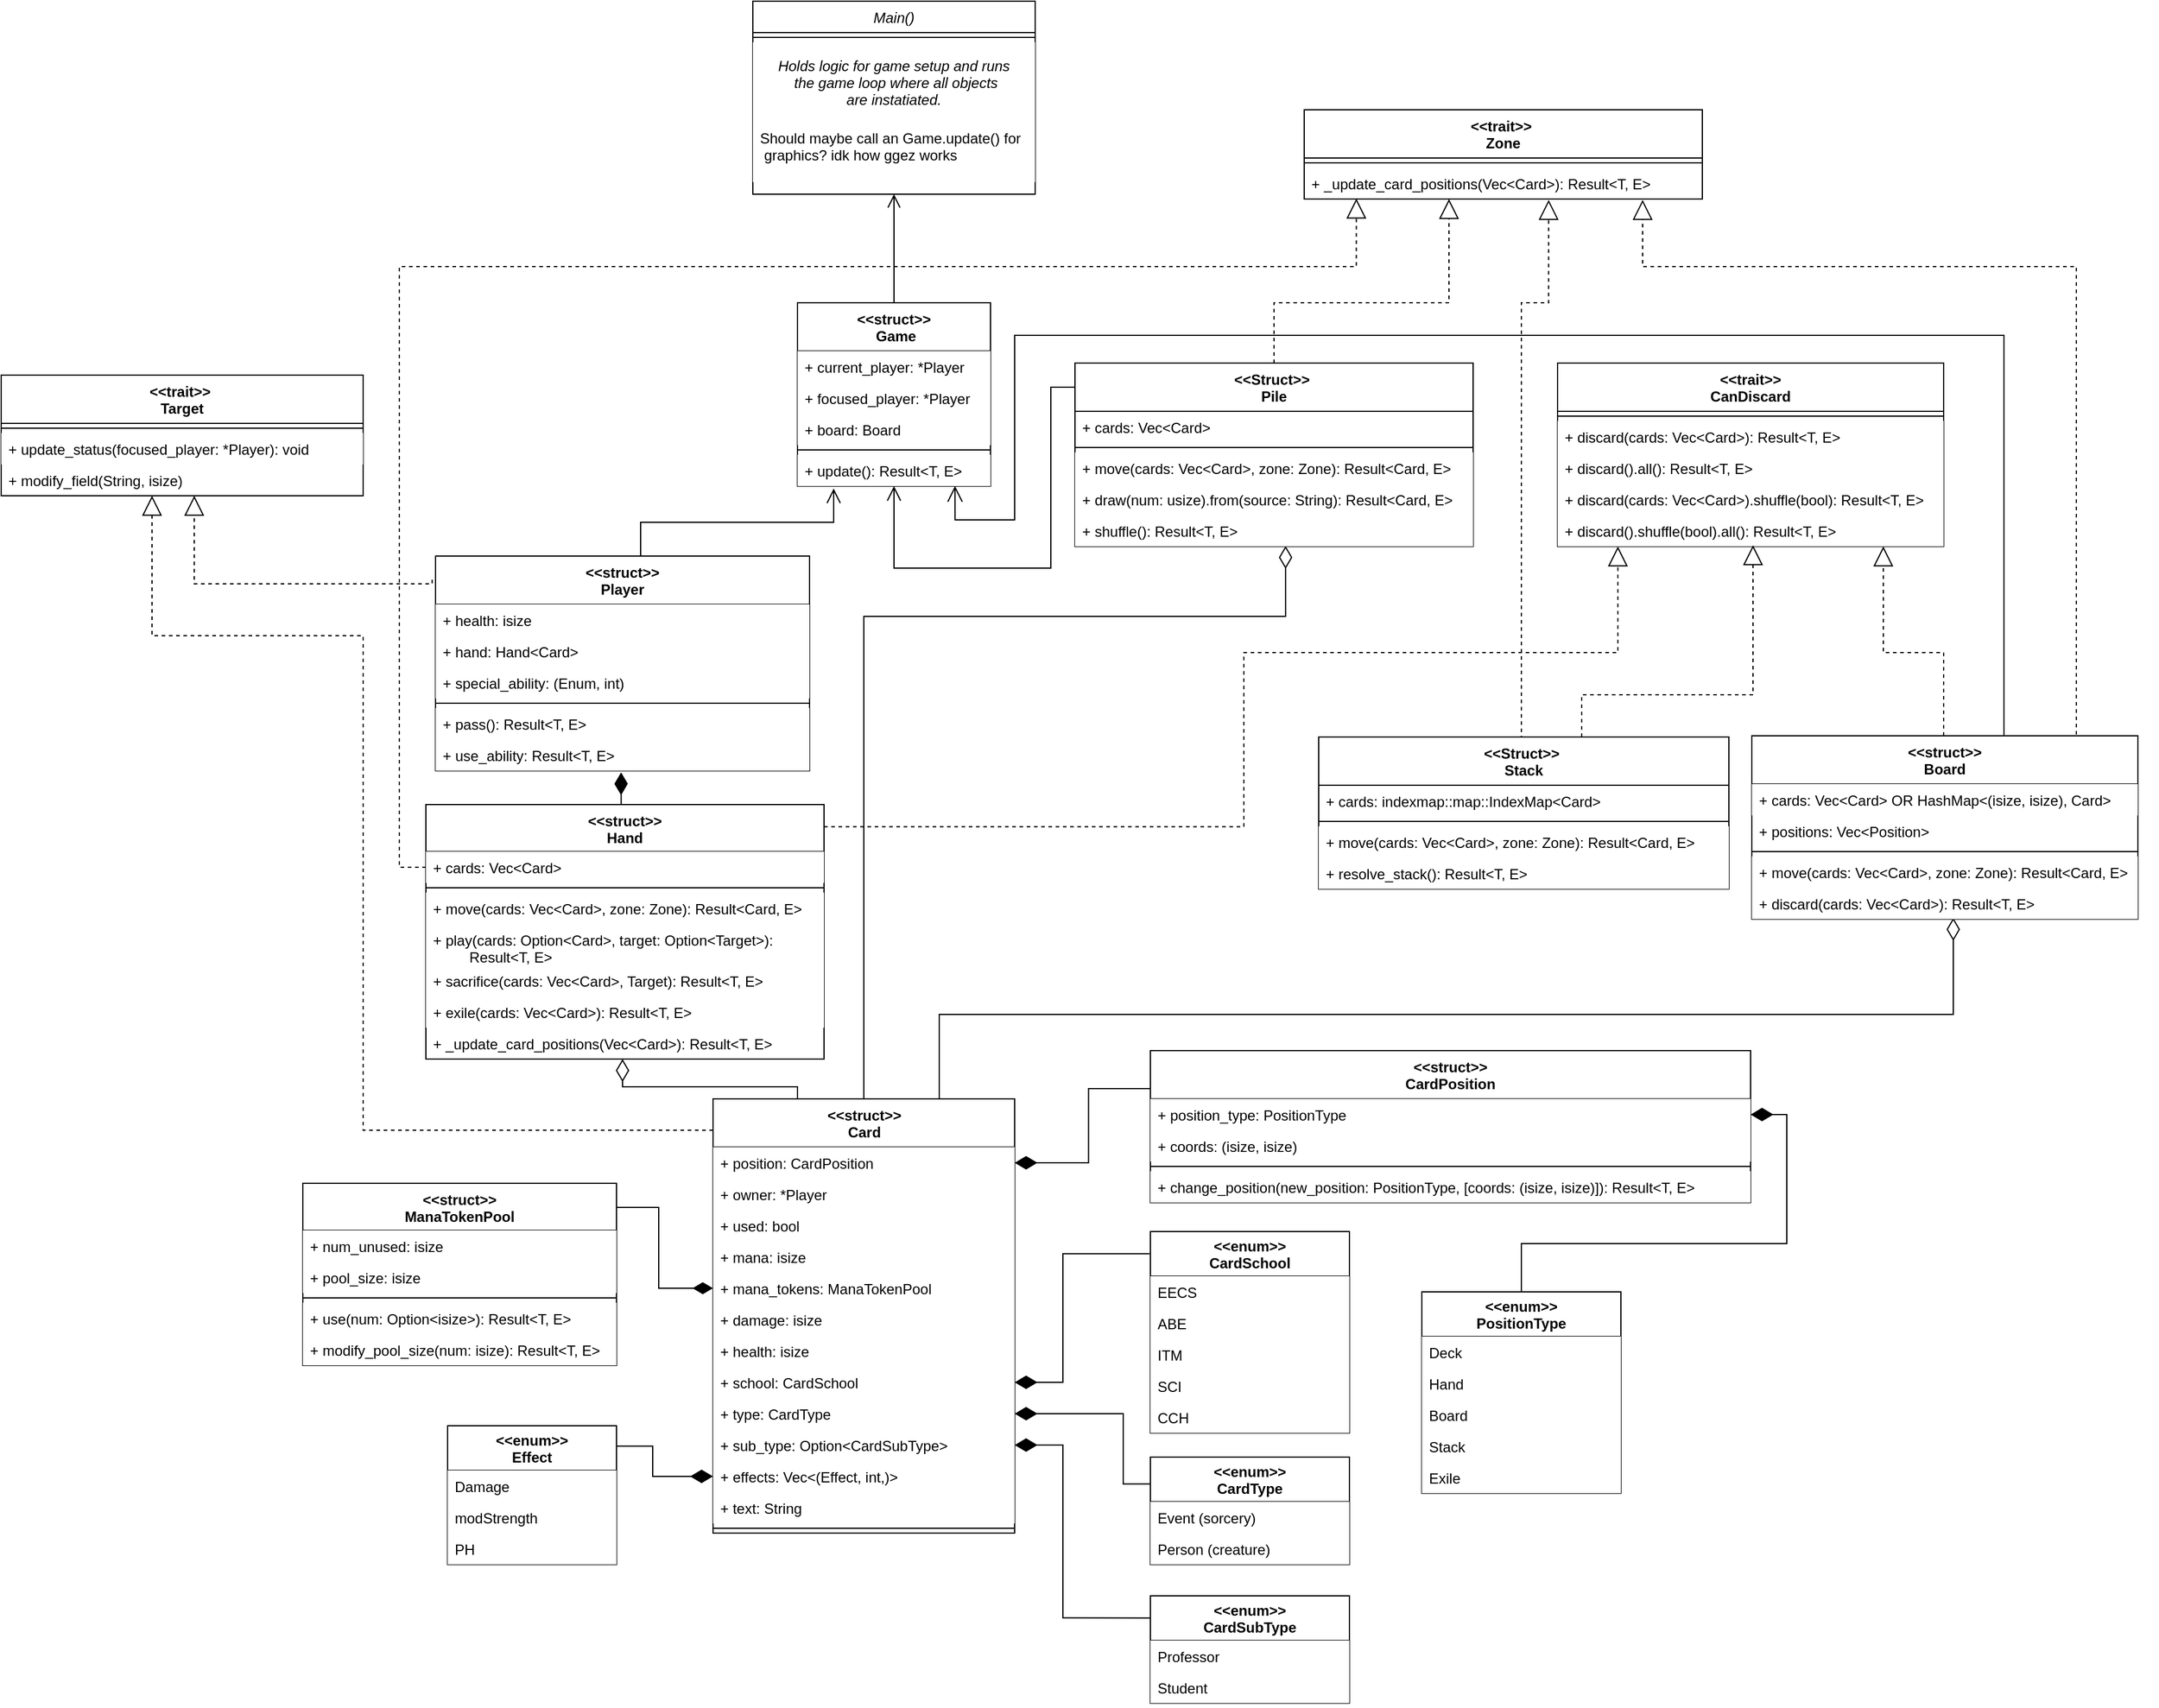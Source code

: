 <mxfile version="14.6.13" type="google" pages="2"><diagram id="C5RBs43oDa-KdzZeNtuy" name="class structure"><mxGraphModel dx="3410" dy="2467" grid="1" gridSize="10" guides="1" tooltips="1" connect="1" arrows="1" fold="1" page="1" pageScale="1" pageWidth="827" pageHeight="1169" math="0" shadow="0"><root><mxCell id="WIyWlLk6GJQsqaUBKTNV-0"/><mxCell id="WIyWlLk6GJQsqaUBKTNV-1" parent="WIyWlLk6GJQsqaUBKTNV-0"/><object label="Main()&#10;" id="zkfFHV4jXpPFQw0GAbJ--0"><mxCell style="swimlane;fontStyle=2;align=center;verticalAlign=top;childLayout=stackLayout;horizontal=1;startSize=26;horizontalStack=0;resizeParent=1;resizeLast=0;collapsible=1;marginBottom=0;rounded=0;shadow=0;strokeWidth=1;fillColor=#FFFFFF;" parent="WIyWlLk6GJQsqaUBKTNV-1" vertex="1"><mxGeometry x="283" y="-100" width="234" height="160" as="geometry"><mxRectangle x="200" y="120" width="160" height="26" as="alternateBounds"/></mxGeometry></mxCell></object><mxCell id="zkfFHV4jXpPFQw0GAbJ--4" value="" style="line;html=1;strokeWidth=1;align=left;verticalAlign=middle;spacingTop=-1;spacingLeft=3;spacingRight=3;rotatable=0;labelPosition=right;points=[];portConstraint=eastwest;" parent="zkfFHV4jXpPFQw0GAbJ--0" vertex="1"><mxGeometry y="26" width="234" height="8" as="geometry"/></mxCell><mxCell id="cTYXusRoxLPUdr_l_t13-55" value="Holds logic for game setup and runs&#10; the game loop where all objects &#10;are instatiated." style="text;align=center;fontStyle=2;verticalAlign=middle;spacingLeft=3;spacingRight=3;strokeColor=none;rotatable=0;points=[[0,0.5],[1,0.5]];portConstraint=eastwest;fontColor=#000000;fillColor=#ffffff;" parent="zkfFHV4jXpPFQw0GAbJ--0" vertex="1"><mxGeometry y="34" width="234" height="66" as="geometry"/></mxCell><mxCell id="PKCJwZzaMD0OutxNGquh-0" value="Should maybe call an Game.update() for&#10; graphics? idk how ggez works" style="text;strokeColor=none;align=left;verticalAlign=top;spacingLeft=4;spacingRight=4;overflow=hidden;rotatable=0;points=[[0,0.5],[1,0.5]];portConstraint=eastwest;fillColor=#ffffff;" parent="zkfFHV4jXpPFQw0GAbJ--0" vertex="1"><mxGeometry y="100" width="234" height="50" as="geometry"/></mxCell><mxCell id="zkfFHV4jXpPFQw0GAbJ--12" value="" style="endArrow=open;endSize=10;endFill=0;shadow=0;strokeWidth=1;rounded=0;edgeStyle=elbowEdgeStyle;elbow=vertical;" parent="WIyWlLk6GJQsqaUBKTNV-1" edge="1"><mxGeometry width="160" relative="1" as="geometry"><mxPoint x="190" y="360.0" as="sourcePoint"/><mxPoint x="350" y="304" as="targetPoint"/></mxGeometry></mxCell><mxCell id="cTYXusRoxLPUdr_l_t13-10" style="edgeStyle=orthogonalEdgeStyle;rounded=0;orthogonalLoop=1;jettySize=auto;html=1;exitX=0.5;exitY=0;exitDx=0;exitDy=0;endArrow=diamondThin;endFill=0;strokeWidth=1;endSize=16;entryX=0.529;entryY=0.985;entryDx=0;entryDy=0;entryPerimeter=0;" parent="WIyWlLk6GJQsqaUBKTNV-1" source="JC5i-3b7si2tGP7apLzS-14" target="cTYXusRoxLPUdr_l_t13-32" edge="1"><mxGeometry relative="1" as="geometry"><mxPoint x="610.72" y="379.222" as="targetPoint"/><Array as="points"><mxPoint x="375" y="410"/><mxPoint x="725" y="410"/></Array></mxGeometry></mxCell><mxCell id="cTYXusRoxLPUdr_l_t13-57" style="edgeStyle=orthogonalEdgeStyle;rounded=0;orthogonalLoop=1;jettySize=auto;html=1;fontColor=#000000;endArrow=diamondThin;endFill=0;endSize=16;strokeWidth=1;startSize=5;fontSize=10;" parent="WIyWlLk6GJQsqaUBKTNV-1" source="JC5i-3b7si2tGP7apLzS-14" target="ZVVTlzYnTmF4wRggwbcZ-57" edge="1"><mxGeometry relative="1" as="geometry"><Array as="points"><mxPoint x="320" y="800"/><mxPoint x="175" y="800"/></Array><mxPoint x="177" y="790" as="targetPoint"/></mxGeometry></mxCell><mxCell id="ZVVTlzYnTmF4wRggwbcZ-52" style="edgeStyle=orthogonalEdgeStyle;rounded=0;orthogonalLoop=1;jettySize=auto;html=1;exitX=0.75;exitY=0;exitDx=0;exitDy=0;endArrow=diamondThin;endFill=0;endSize=16;strokeWidth=1;" parent="WIyWlLk6GJQsqaUBKTNV-1" source="JC5i-3b7si2tGP7apLzS-14" edge="1"><mxGeometry relative="1" as="geometry"><Array as="points"><mxPoint x="438" y="740"/><mxPoint x="1278" y="740"/></Array><mxPoint x="1278" y="660" as="targetPoint"/></mxGeometry></mxCell><mxCell id="JC5i-3b7si2tGP7apLzS-14" value="&amp;lt;&amp;lt;struct&amp;gt;&amp;gt;&lt;br style=&quot;padding: 0px ; margin: 0px&quot;&gt;Card" style="swimlane;fontStyle=1;align=center;verticalAlign=top;childLayout=stackLayout;horizontal=1;startSize=40;horizontalStack=0;resizeParent=1;resizeParentMax=0;resizeLast=0;collapsible=1;marginBottom=0;html=1;" parent="WIyWlLk6GJQsqaUBKTNV-1" vertex="1"><mxGeometry x="250" y="810" width="250" height="360" as="geometry"/></mxCell><mxCell id="dyjfZB1YLRtSH7XMlcsP-2" value="+ position: CardPosition" style="text;strokeColor=none;align=left;verticalAlign=top;spacingLeft=4;spacingRight=4;overflow=hidden;rotatable=0;points=[[0,0.5],[1,0.5]];portConstraint=eastwest;labelBackgroundColor=#FFFFFF;fontSize=12;fillColor=#ffffff;" parent="JC5i-3b7si2tGP7apLzS-14" vertex="1"><mxGeometry y="40" width="250" height="26" as="geometry"/></mxCell><mxCell id="ZVVTlzYnTmF4wRggwbcZ-11" value="+ owner: *Player" style="text;strokeColor=none;align=left;verticalAlign=top;spacingLeft=4;spacingRight=4;overflow=hidden;rotatable=0;points=[[0,0.5],[1,0.5]];portConstraint=eastwest;labelBackgroundColor=#FFFFFF;fontSize=12;fillColor=#ffffff;" parent="JC5i-3b7si2tGP7apLzS-14" vertex="1"><mxGeometry y="66" width="250" height="26" as="geometry"/></mxCell><mxCell id="JC5i-3b7si2tGP7apLzS-15" value="+ used: bool" style="text;strokeColor=none;align=left;verticalAlign=top;spacingLeft=4;spacingRight=4;overflow=hidden;rotatable=0;points=[[0,0.5],[1,0.5]];portConstraint=eastwest;fillColor=#ffffff;" parent="JC5i-3b7si2tGP7apLzS-14" vertex="1"><mxGeometry y="92" width="250" height="26" as="geometry"/></mxCell><mxCell id="oGpmJ-s2CEDE4G8gAU63-8" value="+ mana: isize" style="text;strokeColor=none;align=left;verticalAlign=top;spacingLeft=4;spacingRight=4;overflow=hidden;rotatable=0;points=[[0,0.5],[1,0.5]];portConstraint=eastwest;fillColor=#ffffff;" parent="JC5i-3b7si2tGP7apLzS-14" vertex="1"><mxGeometry y="118" width="250" height="26" as="geometry"/></mxCell><mxCell id="YhkT6RQXIxcQIwL0xFg5-52" value="+ mana_tokens: ManaTokenPool" style="text;strokeColor=none;align=left;verticalAlign=top;spacingLeft=4;spacingRight=4;overflow=hidden;rotatable=0;points=[[0,0.5],[1,0.5]];portConstraint=eastwest;fontSize=12;fontColor=#000000;fillColor=#ffffff;" parent="JC5i-3b7si2tGP7apLzS-14" vertex="1"><mxGeometry y="144" width="250" height="26" as="geometry"/></mxCell><mxCell id="cTYXusRoxLPUdr_l_t13-43" value="+ damage: isize" style="text;strokeColor=none;align=left;verticalAlign=top;spacingLeft=4;spacingRight=4;overflow=hidden;rotatable=0;points=[[0,0.5],[1,0.5]];portConstraint=eastwest;fontColor=#000000;fillColor=#ffffff;" parent="JC5i-3b7si2tGP7apLzS-14" vertex="1"><mxGeometry y="170" width="250" height="26" as="geometry"/></mxCell><mxCell id="cTYXusRoxLPUdr_l_t13-42" value="+ health: isize" style="text;strokeColor=none;align=left;verticalAlign=top;spacingLeft=4;spacingRight=4;overflow=hidden;rotatable=0;points=[[0,0.5],[1,0.5]];portConstraint=eastwest;fontColor=#000000;fillColor=#ffffff;" parent="JC5i-3b7si2tGP7apLzS-14" vertex="1"><mxGeometry y="196" width="250" height="26" as="geometry"/></mxCell><mxCell id="JC5i-3b7si2tGP7apLzS-20" value="+ school: CardSchool" style="text;strokeColor=none;align=left;verticalAlign=top;spacingLeft=4;spacingRight=4;overflow=hidden;rotatable=0;points=[[0,0.5],[1,0.5]];portConstraint=eastwest;html=1;fillColor=#ffffff;" parent="JC5i-3b7si2tGP7apLzS-14" vertex="1"><mxGeometry y="222" width="250" height="26" as="geometry"/></mxCell><mxCell id="cTYXusRoxLPUdr_l_t13-11" value="+ type: CardType" style="text;strokeColor=none;align=left;verticalAlign=top;spacingLeft=4;spacingRight=4;overflow=hidden;rotatable=0;points=[[0,0.5],[1,0.5]];portConstraint=eastwest;fontStyle=0;fillColor=#ffffff;" parent="JC5i-3b7si2tGP7apLzS-14" vertex="1"><mxGeometry y="248" width="250" height="26" as="geometry"/></mxCell><mxCell id="cTYXusRoxLPUdr_l_t13-41" value="+ sub_type: Option&lt;CardSubType&gt;" style="text;strokeColor=none;align=left;verticalAlign=top;spacingLeft=4;spacingRight=4;overflow=hidden;rotatable=0;points=[[0,0.5],[1,0.5]];portConstraint=eastwest;fontColor=#000000;fillColor=#ffffff;" parent="JC5i-3b7si2tGP7apLzS-14" vertex="1"><mxGeometry y="274" width="250" height="26" as="geometry"/></mxCell><mxCell id="cTYXusRoxLPUdr_l_t13-34" value="+ effects: Vec&lt;(Effect, int,)&gt;" style="text;strokeColor=none;align=left;verticalAlign=top;spacingLeft=4;spacingRight=4;overflow=hidden;rotatable=0;points=[[0,0.5],[1,0.5]];portConstraint=eastwest;fontColor=#000000;fillColor=#ffffff;" parent="JC5i-3b7si2tGP7apLzS-14" vertex="1"><mxGeometry y="300" width="250" height="26" as="geometry"/></mxCell><mxCell id="cTYXusRoxLPUdr_l_t13-33" value="+ text: String" style="text;strokeColor=none;align=left;verticalAlign=top;spacingLeft=4;spacingRight=4;overflow=hidden;rotatable=0;points=[[0,0.5],[1,0.5]];portConstraint=eastwest;fontColor=#000000;fillColor=#ffffff;" parent="JC5i-3b7si2tGP7apLzS-14" vertex="1"><mxGeometry y="326" width="250" height="26" as="geometry"/></mxCell><mxCell id="JC5i-3b7si2tGP7apLzS-16" value="" style="line;strokeWidth=1;fillColor=none;align=left;verticalAlign=middle;spacingTop=-1;spacingLeft=3;spacingRight=3;rotatable=0;labelPosition=right;points=[];portConstraint=eastwest;" parent="JC5i-3b7si2tGP7apLzS-14" vertex="1"><mxGeometry y="352" width="250" height="8" as="geometry"/></mxCell><mxCell id="JC5i-3b7si2tGP7apLzS-23" style="edgeStyle=orthogonalEdgeStyle;rounded=0;orthogonalLoop=1;jettySize=auto;html=1;entryX=1;entryY=0.5;entryDx=0;entryDy=0;endArrow=diamondThin;endFill=1;endSize=16;strokeWidth=1;exitX=-0.004;exitY=0.11;exitDx=0;exitDy=0;exitPerimeter=0;" parent="WIyWlLk6GJQsqaUBKTNV-1" source="YhkT6RQXIxcQIwL0xFg5-70" target="JC5i-3b7si2tGP7apLzS-20" edge="1"><mxGeometry relative="1" as="geometry"><Array as="points"><mxPoint x="540" y="938"/><mxPoint x="540" y="1045"/></Array><mxPoint x="616.12" y="828.24" as="sourcePoint"/></mxGeometry></mxCell><mxCell id="cTYXusRoxLPUdr_l_t13-12" style="edgeStyle=orthogonalEdgeStyle;rounded=0;orthogonalLoop=1;jettySize=auto;html=1;entryX=1;entryY=0.5;entryDx=0;entryDy=0;fontColor=#000000;endArrow=diamondThin;endFill=1;strokeWidth=1;endSize=16;exitX=0;exitY=0.25;exitDx=0;exitDy=0;" parent="WIyWlLk6GJQsqaUBKTNV-1" source="YhkT6RQXIxcQIwL0xFg5-67" target="cTYXusRoxLPUdr_l_t13-11" edge="1"><mxGeometry relative="1" as="geometry"><Array as="points"><mxPoint x="590" y="1129"/><mxPoint x="590" y="1071"/></Array><mxPoint x="590" y="1010" as="sourcePoint"/></mxGeometry></mxCell><mxCell id="cTYXusRoxLPUdr_l_t13-18" value="&lt;&lt;struct&gt;&gt;&#10;Player" style="swimlane;fontStyle=1;align=center;verticalAlign=top;childLayout=stackLayout;horizontal=1;startSize=40;horizontalStack=0;resizeParent=1;resizeParentMax=0;resizeLast=0;collapsible=1;marginBottom=0;fontColor=#000000;" parent="WIyWlLk6GJQsqaUBKTNV-1" vertex="1"><mxGeometry x="20" y="360" width="310" height="178" as="geometry"/></mxCell><mxCell id="cTYXusRoxLPUdr_l_t13-19" value="+ health: isize" style="text;strokeColor=none;align=left;verticalAlign=top;spacingLeft=4;spacingRight=4;overflow=hidden;rotatable=0;points=[[0,0.5],[1,0.5]];portConstraint=eastwest;fillColor=#ffffff;" parent="cTYXusRoxLPUdr_l_t13-18" vertex="1"><mxGeometry y="40" width="310" height="26" as="geometry"/></mxCell><mxCell id="cTYXusRoxLPUdr_l_t13-22" value="+ hand: Hand&lt;Card&gt;" style="text;strokeColor=none;align=left;verticalAlign=top;spacingLeft=4;spacingRight=4;overflow=hidden;rotatable=0;points=[[0,0.5],[1,0.5]];portConstraint=eastwest;fontColor=#000000;fillColor=#ffffff;" parent="cTYXusRoxLPUdr_l_t13-18" vertex="1"><mxGeometry y="66" width="310" height="26" as="geometry"/></mxCell><mxCell id="8dunweLahzuz3M_PToIQ-0" value="+ special_ability: (Enum, int)" style="text;align=left;verticalAlign=top;spacingLeft=4;spacingRight=4;overflow=hidden;rotatable=0;points=[[0,0.5],[1,0.5]];portConstraint=eastwest;fillColor=#ffffff;" parent="cTYXusRoxLPUdr_l_t13-18" vertex="1"><mxGeometry y="92" width="310" height="26" as="geometry"/></mxCell><mxCell id="cTYXusRoxLPUdr_l_t13-20" value="" style="line;strokeWidth=1;fillColor=none;align=left;verticalAlign=middle;spacingTop=-1;spacingLeft=3;spacingRight=3;rotatable=0;labelPosition=right;points=[];portConstraint=eastwest;" parent="cTYXusRoxLPUdr_l_t13-18" vertex="1"><mxGeometry y="118" width="310" height="8" as="geometry"/></mxCell><mxCell id="oGpmJ-s2CEDE4G8gAU63-5" value="+ pass(): Result&lt;T, E&gt;" style="text;strokeColor=none;align=left;verticalAlign=top;spacingLeft=4;spacingRight=4;overflow=hidden;rotatable=0;points=[[0,0.5],[1,0.5]];portConstraint=eastwest;fillColor=#ffffff;" parent="cTYXusRoxLPUdr_l_t13-18" vertex="1"><mxGeometry y="126" width="310" height="26" as="geometry"/></mxCell><mxCell id="p-rLzh3w38ALHMoCfoeC-0" value="+ use_ability: Result&lt;T, E&gt;" style="text;strokeColor=none;align=left;verticalAlign=top;spacingLeft=4;spacingRight=4;overflow=hidden;rotatable=0;points=[[0,0.5],[1,0.5]];portConstraint=eastwest;fillColor=#ffffff;" parent="cTYXusRoxLPUdr_l_t13-18" vertex="1"><mxGeometry y="152" width="310" height="26" as="geometry"/></mxCell><mxCell id="YhkT6RQXIxcQIwL0xFg5-25" style="edgeStyle=orthogonalEdgeStyle;rounded=0;orthogonalLoop=1;jettySize=auto;html=1;entryX=0.5;entryY=1;entryDx=0;entryDy=0;fontSize=11;endArrow=open;endFill=0;endSize=10;strokeWidth=1;" parent="WIyWlLk6GJQsqaUBKTNV-1" source="cTYXusRoxLPUdr_l_t13-23" target="cTYXusRoxLPUdr_l_t13-51" edge="1"><mxGeometry relative="1" as="geometry"><Array as="points"><mxPoint x="530" y="220"/><mxPoint x="530" y="370"/><mxPoint x="400" y="370"/></Array></mxGeometry></mxCell><mxCell id="5CAdL_A-St28fP4S5nrf-8" style="edgeStyle=orthogonalEdgeStyle;rounded=0;orthogonalLoop=1;jettySize=auto;html=1;exitX=0.5;exitY=0;exitDx=0;exitDy=0;fontSize=12;dashed=1;endSize=14;endArrow=block;endFill=0;" parent="WIyWlLk6GJQsqaUBKTNV-1" source="cTYXusRoxLPUdr_l_t13-23" edge="1"><mxGeometry relative="1" as="geometry"><Array as="points"><mxPoint x="715" y="150"/><mxPoint x="860" y="150"/><mxPoint x="860" y="64"/></Array><mxPoint x="860" y="64" as="targetPoint"/></mxGeometry></mxCell><mxCell id="cTYXusRoxLPUdr_l_t13-23" value="&lt;&lt;Struct&gt;&gt;  &#10;Pile" style="swimlane;fontStyle=1;align=center;verticalAlign=top;childLayout=stackLayout;horizontal=1;startSize=40;horizontalStack=0;resizeParent=1;resizeParentMax=0;resizeLast=0;collapsible=1;marginBottom=0;fontColor=#000000;" parent="WIyWlLk6GJQsqaUBKTNV-1" vertex="1"><mxGeometry x="550" y="200" width="330" height="152" as="geometry"/></mxCell><mxCell id="muoU-e1TQgwca3Motbbg-0" value="+ cards: Vec&lt;Card&gt; " style="text;strokeColor=none;fillColor=none;align=left;verticalAlign=top;spacingLeft=4;spacingRight=4;overflow=hidden;rotatable=0;points=[[0,0.5],[1,0.5]];portConstraint=eastwest;" parent="cTYXusRoxLPUdr_l_t13-23" vertex="1"><mxGeometry y="40" width="330" height="26" as="geometry"/></mxCell><mxCell id="cTYXusRoxLPUdr_l_t13-25" value="" style="line;strokeWidth=1;fillColor=none;align=left;verticalAlign=middle;spacingTop=-1;spacingLeft=3;spacingRight=3;rotatable=0;labelPosition=right;points=[];portConstraint=eastwest;" parent="cTYXusRoxLPUdr_l_t13-23" vertex="1"><mxGeometry y="66" width="330" height="8" as="geometry"/></mxCell><mxCell id="cTYXusRoxLPUdr_l_t13-26" value="+ move(cards: Vec&lt;Card&gt;, zone: Zone): Result&lt;Card, E&gt;" style="text;strokeColor=none;align=left;verticalAlign=top;spacingLeft=4;spacingRight=4;overflow=hidden;rotatable=0;points=[[0,0.5],[1,0.5]];portConstraint=eastwest;fillColor=#ffffff;" parent="cTYXusRoxLPUdr_l_t13-23" vertex="1"><mxGeometry y="74" width="330" height="26" as="geometry"/></mxCell><mxCell id="YhkT6RQXIxcQIwL0xFg5-8" value="+ draw(num: usize).from(source: String): Result&lt;Card, E&gt;" style="text;strokeColor=none;align=left;verticalAlign=top;spacingLeft=4;spacingRight=4;overflow=hidden;rotatable=0;points=[[0,0.5],[1,0.5]];portConstraint=eastwest;fillColor=#ffffff;" parent="cTYXusRoxLPUdr_l_t13-23" vertex="1"><mxGeometry y="100" width="330" height="26" as="geometry"/></mxCell><mxCell id="cTYXusRoxLPUdr_l_t13-32" value="+ shuffle(): Result&lt;T, E&gt;" style="text;strokeColor=none;align=left;verticalAlign=top;spacingLeft=4;spacingRight=4;overflow=hidden;rotatable=0;points=[[0,0.5],[1,0.5]];portConstraint=eastwest;fontColor=#000000;fillColor=#ffffff;" parent="cTYXusRoxLPUdr_l_t13-23" vertex="1"><mxGeometry y="126" width="330" height="26" as="geometry"/></mxCell><mxCell id="cTYXusRoxLPUdr_l_t13-46" style="edgeStyle=orthogonalEdgeStyle;rounded=0;orthogonalLoop=1;jettySize=auto;html=1;exitX=0.002;exitY=0.206;exitDx=0;exitDy=0;fontColor=#000000;endArrow=diamondThin;endFill=1;endSize=16;strokeWidth=1;exitPerimeter=0;entryX=1;entryY=0.5;entryDx=0;entryDy=0;" parent="WIyWlLk6GJQsqaUBKTNV-1" source="YhkT6RQXIxcQIwL0xFg5-63" target="cTYXusRoxLPUdr_l_t13-41" edge="1"><mxGeometry relative="1" as="geometry"><mxPoint x="615.64" y="1107.914" as="sourcePoint"/><mxPoint x="520" y="1076" as="targetPoint"/><Array as="points"><mxPoint x="540" y="1240"/><mxPoint x="540" y="1097"/></Array></mxGeometry></mxCell><mxCell id="cTYXusRoxLPUdr_l_t13-56" style="edgeStyle=orthogonalEdgeStyle;rounded=0;orthogonalLoop=1;jettySize=auto;html=1;fontColor=#000000;endArrow=open;endFill=0;endSize=9;strokeWidth=1;" parent="WIyWlLk6GJQsqaUBKTNV-1" source="cTYXusRoxLPUdr_l_t13-51" target="zkfFHV4jXpPFQw0GAbJ--0" edge="1"><mxGeometry relative="1" as="geometry"><mxPoint x="252" y="40" as="targetPoint"/><Array as="points"><mxPoint x="400" y="40"/></Array></mxGeometry></mxCell><mxCell id="cTYXusRoxLPUdr_l_t13-51" value="&lt;&lt;struct&gt;&gt;&#10; Game" style="swimlane;fontStyle=1;align=center;verticalAlign=top;childLayout=stackLayout;horizontal=1;startSize=40;horizontalStack=0;resizeParent=1;resizeParentMax=0;resizeLast=0;collapsible=1;marginBottom=0;fontColor=#000000;" parent="WIyWlLk6GJQsqaUBKTNV-1" vertex="1"><mxGeometry x="320" y="150" width="160" height="152" as="geometry"/></mxCell><mxCell id="cTYXusRoxLPUdr_l_t13-52" value="+ current_player: *Player" style="text;strokeColor=none;align=left;verticalAlign=top;spacingLeft=4;spacingRight=4;overflow=hidden;rotatable=0;points=[[0,0.5],[1,0.5]];portConstraint=eastwest;fillColor=#ffffff;" parent="cTYXusRoxLPUdr_l_t13-51" vertex="1"><mxGeometry y="40" width="160" height="26" as="geometry"/></mxCell><mxCell id="YhkT6RQXIxcQIwL0xFg5-62" value="+ focused_player: *Player" style="text;strokeColor=none;align=left;verticalAlign=top;spacingLeft=4;spacingRight=4;overflow=hidden;rotatable=0;points=[[0,0.5],[1,0.5]];portConstraint=eastwest;fontSize=12;fontColor=#000000;fillColor=#ffffff;" parent="cTYXusRoxLPUdr_l_t13-51" vertex="1"><mxGeometry y="66" width="160" height="26" as="geometry"/></mxCell><mxCell id="oGpmJ-s2CEDE4G8gAU63-6" value="+ board: Board" style="text;strokeColor=none;align=left;verticalAlign=top;spacingLeft=4;spacingRight=4;overflow=hidden;rotatable=0;points=[[0,0.5],[1,0.5]];portConstraint=eastwest;fillColor=#ffffff;" parent="cTYXusRoxLPUdr_l_t13-51" vertex="1"><mxGeometry y="92" width="160" height="26" as="geometry"/></mxCell><mxCell id="cTYXusRoxLPUdr_l_t13-53" value="" style="line;strokeWidth=1;fillColor=none;align=left;verticalAlign=middle;spacingTop=-1;spacingLeft=3;spacingRight=3;rotatable=0;labelPosition=right;points=[];portConstraint=eastwest;" parent="cTYXusRoxLPUdr_l_t13-51" vertex="1"><mxGeometry y="118" width="160" height="8" as="geometry"/></mxCell><mxCell id="cTYXusRoxLPUdr_l_t13-54" value="+ update(): Result&lt;T, E&gt;" style="text;strokeColor=none;align=left;verticalAlign=top;spacingLeft=4;spacingRight=4;overflow=hidden;rotatable=0;points=[[0,0.5],[1,0.5]];portConstraint=eastwest;fillColor=#ffffff;" parent="cTYXusRoxLPUdr_l_t13-51" vertex="1"><mxGeometry y="126" width="160" height="26" as="geometry"/></mxCell><mxCell id="KuPcUNrZ7154_9PAjnpp-0" value="&lt;&lt;enum&gt;&gt;&#10;Effect" style="swimlane;fontStyle=1;childLayout=stackLayout;horizontal=1;startSize=37;horizontalStack=0;resizeParent=1;resizeParentMax=0;resizeLast=0;collapsible=1;marginBottom=0;" parent="WIyWlLk6GJQsqaUBKTNV-1" vertex="1"><mxGeometry x="30" y="1081" width="140" height="115" as="geometry"/></mxCell><mxCell id="KuPcUNrZ7154_9PAjnpp-1" value="Damage&#10;" style="text;strokeColor=none;align=left;verticalAlign=top;spacingLeft=4;spacingRight=4;overflow=hidden;rotatable=0;points=[[0,0.5],[1,0.5]];portConstraint=eastwest;fillColor=#ffffff;" parent="KuPcUNrZ7154_9PAjnpp-0" vertex="1"><mxGeometry y="37" width="140" height="26" as="geometry"/></mxCell><mxCell id="KuPcUNrZ7154_9PAjnpp-2" value="modStrength&#10;" style="text;strokeColor=none;align=left;verticalAlign=top;spacingLeft=4;spacingRight=4;overflow=hidden;rotatable=0;points=[[0,0.5],[1,0.5]];portConstraint=eastwest;fillColor=#ffffff;" parent="KuPcUNrZ7154_9PAjnpp-0" vertex="1"><mxGeometry y="63" width="140" height="26" as="geometry"/></mxCell><mxCell id="KuPcUNrZ7154_9PAjnpp-3" value="PH" style="text;strokeColor=none;align=left;verticalAlign=top;spacingLeft=4;spacingRight=4;overflow=hidden;rotatable=0;points=[[0,0.5],[1,0.5]];portConstraint=eastwest;fillColor=#ffffff;" parent="KuPcUNrZ7154_9PAjnpp-0" vertex="1"><mxGeometry y="89" width="140" height="26" as="geometry"/></mxCell><mxCell id="KuPcUNrZ7154_9PAjnpp-4" style="edgeStyle=orthogonalEdgeStyle;rounded=0;orthogonalLoop=1;jettySize=auto;html=1;exitX=0.997;exitY=0.147;exitDx=0;exitDy=0;fontColor=#000000;endArrow=diamondThin;endFill=1;endSize=16;strokeWidth=1;entryX=0;entryY=0.5;entryDx=0;entryDy=0;exitPerimeter=0;" parent="WIyWlLk6GJQsqaUBKTNV-1" source="KuPcUNrZ7154_9PAjnpp-0" target="cTYXusRoxLPUdr_l_t13-34" edge="1"><mxGeometry relative="1" as="geometry"><mxPoint x="240" y="968" as="sourcePoint"/><mxPoint x="110" y="920" as="targetPoint"/><Array as="points"><mxPoint x="200" y="1098"/></Array></mxGeometry></mxCell><mxCell id="YhkT6RQXIxcQIwL0xFg5-22" style="edgeStyle=orthogonalEdgeStyle;rounded=0;orthogonalLoop=1;jettySize=auto;html=1;entryX=0.496;entryY=1.051;entryDx=0;entryDy=0;entryPerimeter=0;endArrow=diamondThin;endFill=1;endSize=16;strokeWidth=1;exitX=0.5;exitY=0;exitDx=0;exitDy=0;" parent="WIyWlLk6GJQsqaUBKTNV-1" source="YhkT6RQXIxcQIwL0xFg5-18" target="p-rLzh3w38ALHMoCfoeC-0" edge="1"><mxGeometry relative="1" as="geometry"><mxPoint x="189" y="602" as="sourcePoint"/><Array as="points"><mxPoint x="174" y="609"/><mxPoint x="174" y="573"/></Array></mxGeometry></mxCell><mxCell id="ZVVTlzYnTmF4wRggwbcZ-59" style="edgeStyle=orthogonalEdgeStyle;rounded=0;orthogonalLoop=1;jettySize=auto;html=1;endArrow=block;endFill=0;endSize=14;strokeWidth=1;exitX=1;exitY=0.087;exitDx=0;exitDy=0;exitPerimeter=0;dashed=1;" parent="WIyWlLk6GJQsqaUBKTNV-1" source="YhkT6RQXIxcQIwL0xFg5-18" edge="1" target="ZVVTlzYnTmF4wRggwbcZ-46"><mxGeometry relative="1" as="geometry"><mxPoint x="1053" y="354" as="targetPoint"/><Array as="points"><mxPoint x="690" y="584"/><mxPoint x="690" y="440"/><mxPoint x="1000" y="440"/></Array></mxGeometry></mxCell><mxCell id="YhkT6RQXIxcQIwL0xFg5-18" value="&lt;&lt;struct&gt;&gt;&#10;Hand" style="swimlane;fontStyle=1;align=center;verticalAlign=top;childLayout=stackLayout;horizontal=1;startSize=39;horizontalStack=0;resizeParent=1;resizeParentMax=0;resizeLast=0;collapsible=1;marginBottom=0;" parent="WIyWlLk6GJQsqaUBKTNV-1" vertex="1"><mxGeometry x="12" y="566" width="330" height="211" as="geometry"/></mxCell><mxCell id="YhkT6RQXIxcQIwL0xFg5-19" value="+ cards: Vec&lt;Card&gt;" style="text;strokeColor=none;align=left;verticalAlign=top;spacingLeft=4;spacingRight=4;overflow=hidden;rotatable=0;points=[[0,0.5],[1,0.5]];portConstraint=eastwest;fillColor=#ffffff;" parent="YhkT6RQXIxcQIwL0xFg5-18" vertex="1"><mxGeometry y="39" width="330" height="26" as="geometry"/></mxCell><mxCell id="YhkT6RQXIxcQIwL0xFg5-20" value="" style="line;strokeWidth=1;fillColor=none;align=left;verticalAlign=middle;spacingTop=-1;spacingLeft=3;spacingRight=3;rotatable=0;labelPosition=right;points=[];portConstraint=eastwest;" parent="YhkT6RQXIxcQIwL0xFg5-18" vertex="1"><mxGeometry y="65" width="330" height="8" as="geometry"/></mxCell><mxCell id="Qc9ibb9pKYSm16yaRPhi-9" value="+ move(cards: Vec&lt;Card&gt;, zone: Zone): Result&lt;Card, E&gt;" style="text;strokeColor=none;align=left;verticalAlign=top;spacingLeft=4;spacingRight=4;overflow=hidden;rotatable=0;points=[[0,0.5],[1,0.5]];portConstraint=eastwest;fillColor=#ffffff;" vertex="1" parent="YhkT6RQXIxcQIwL0xFg5-18"><mxGeometry y="73" width="330" height="26" as="geometry"/></mxCell><mxCell id="cTYXusRoxLPUdr_l_t13-21" value="+ play(cards: Option&lt;Card&gt;, target: Option&lt;Target&gt;): &#10;         Result&lt;T, E&gt;" style="text;strokeColor=none;align=left;verticalAlign=top;spacingLeft=4;spacingRight=4;overflow=hidden;rotatable=0;points=[[0,0.5],[1,0.5]];portConstraint=eastwest;fillColor=#ffffff;" parent="YhkT6RQXIxcQIwL0xFg5-18" vertex="1"><mxGeometry y="99" width="330" height="34" as="geometry"/></mxCell><mxCell id="YhkT6RQXIxcQIwL0xFg5-24" value="+ sacrifice(cards: Vec&lt;Card&gt;, Target): Result&lt;T, E&gt;" style="text;strokeColor=none;align=left;verticalAlign=top;spacingLeft=4;spacingRight=4;overflow=hidden;rotatable=0;points=[[0,0.5],[1,0.5]];portConstraint=eastwest;fontSize=12;fillColor=#ffffff;" parent="YhkT6RQXIxcQIwL0xFg5-18" vertex="1"><mxGeometry y="133" width="330" height="26" as="geometry"/></mxCell><mxCell id="YhkT6RQXIxcQIwL0xFg5-21" value="+ exile(cards: Vec&lt;Card&gt;): Result&lt;T, E&gt;" style="text;strokeColor=none;align=left;verticalAlign=top;spacingLeft=4;spacingRight=4;overflow=hidden;rotatable=0;points=[[0,0.5],[1,0.5]];portConstraint=eastwest;fillColor=#ffffff;" parent="YhkT6RQXIxcQIwL0xFg5-18" vertex="1"><mxGeometry y="159" width="330" height="26" as="geometry"/></mxCell><mxCell id="ZVVTlzYnTmF4wRggwbcZ-57" value="+ _update_card_positions(Vec&lt;Card&gt;): Result&lt;T, E&gt;" style="text;strokeColor=none;fillColor=none;align=left;verticalAlign=top;spacingLeft=4;spacingRight=4;overflow=hidden;rotatable=0;points=[[0,0.5],[1,0.5]];portConstraint=eastwest;" parent="YhkT6RQXIxcQIwL0xFg5-18" vertex="1"><mxGeometry y="185" width="330" height="26" as="geometry"/></mxCell><mxCell id="YhkT6RQXIxcQIwL0xFg5-26" value="&lt;&lt;trait&gt;&gt;  &#10;Target" style="swimlane;fontStyle=1;align=center;verticalAlign=top;childLayout=stackLayout;horizontal=1;startSize=40;horizontalStack=0;resizeParent=1;resizeParentMax=0;resizeLast=0;collapsible=1;marginBottom=0;fontColor=#000000;" parent="WIyWlLk6GJQsqaUBKTNV-1" vertex="1"><mxGeometry x="-340" y="210" width="300" height="100" as="geometry"/></mxCell><mxCell id="YhkT6RQXIxcQIwL0xFg5-28" value="" style="line;strokeWidth=1;fillColor=none;align=left;verticalAlign=middle;spacingTop=-1;spacingLeft=3;spacingRight=3;rotatable=0;labelPosition=right;points=[];portConstraint=eastwest;" parent="YhkT6RQXIxcQIwL0xFg5-26" vertex="1"><mxGeometry y="40" width="300" height="8" as="geometry"/></mxCell><mxCell id="YhkT6RQXIxcQIwL0xFg5-59" value="+ update_status(focused_player: *Player): void" style="text;strokeColor=none;align=left;verticalAlign=top;spacingLeft=4;spacingRight=4;overflow=hidden;rotatable=0;points=[[0,0.5],[1,0.5]];portConstraint=eastwest;fontSize=12;fontColor=#000000;fillColor=#ffffff;" parent="YhkT6RQXIxcQIwL0xFg5-26" vertex="1"><mxGeometry y="48" width="300" height="26" as="geometry"/></mxCell><mxCell id="muoU-e1TQgwca3Motbbg-1" value="+ modify_field(String, isize)" style="text;strokeColor=none;fillColor=none;align=left;verticalAlign=top;spacingLeft=4;spacingRight=4;overflow=hidden;rotatable=0;points=[[0,0.5],[1,0.5]];portConstraint=eastwest;" parent="YhkT6RQXIxcQIwL0xFg5-26" vertex="1"><mxGeometry y="74" width="300" height="26" as="geometry"/></mxCell><mxCell id="YhkT6RQXIxcQIwL0xFg5-34" style="edgeStyle=orthogonalEdgeStyle;rounded=0;orthogonalLoop=1;jettySize=auto;html=1;fontSize=11;endArrow=block;endFill=0;endSize=14;strokeWidth=1;dashed=1;exitX=-0.009;exitY=0.11;exitDx=0;exitDy=0;exitPerimeter=0;" parent="WIyWlLk6GJQsqaUBKTNV-1" source="cTYXusRoxLPUdr_l_t13-18" edge="1"><mxGeometry relative="1" as="geometry"><mxPoint x="-180" y="310" as="targetPoint"/><mxPoint x="-70" y="439" as="sourcePoint"/><Array as="points"><mxPoint x="-180" y="383"/></Array></mxGeometry></mxCell><mxCell id="YhkT6RQXIxcQIwL0xFg5-36" style="edgeStyle=orthogonalEdgeStyle;rounded=0;orthogonalLoop=1;jettySize=auto;html=1;dashed=1;fontSize=11;endArrow=block;endFill=0;endSize=14;strokeWidth=1;" parent="WIyWlLk6GJQsqaUBKTNV-1" edge="1"><mxGeometry relative="1" as="geometry"><mxPoint x="250" y="836" as="sourcePoint"/><mxPoint x="-215" y="310" as="targetPoint"/><Array as="points"><mxPoint x="-40" y="836"/><mxPoint x="-40" y="426"/><mxPoint x="-215" y="426"/></Array></mxGeometry></mxCell><mxCell id="YhkT6RQXIxcQIwL0xFg5-56" style="edgeStyle=orthogonalEdgeStyle;rounded=0;orthogonalLoop=1;jettySize=auto;html=1;exitX=1;exitY=0.25;exitDx=0;exitDy=0;fontSize=12;fontColor=#000000;endArrow=diamondThin;endFill=1;endSize=14;strokeWidth=1;entryX=0;entryY=0.5;entryDx=0;entryDy=0;" parent="WIyWlLk6GJQsqaUBKTNV-1" source="YhkT6RQXIxcQIwL0xFg5-48" target="YhkT6RQXIxcQIwL0xFg5-52" edge="1"><mxGeometry relative="1" as="geometry"><Array as="points"><mxPoint x="170" y="900"/><mxPoint x="205" y="900"/><mxPoint x="205" y="967"/></Array></mxGeometry></mxCell><mxCell id="YhkT6RQXIxcQIwL0xFg5-48" value="&lt;&lt;struct&gt;&gt;&#10;ManaTokenPool" style="swimlane;fontStyle=1;align=center;verticalAlign=top;childLayout=stackLayout;horizontal=1;startSize=39;horizontalStack=0;resizeParent=1;resizeParentMax=0;resizeLast=0;collapsible=1;marginBottom=0;" parent="WIyWlLk6GJQsqaUBKTNV-1" vertex="1"><mxGeometry x="-90" y="880" width="260" height="151" as="geometry"/></mxCell><mxCell id="YhkT6RQXIxcQIwL0xFg5-49" value="+ num_unused: isize" style="text;strokeColor=none;align=left;verticalAlign=top;spacingLeft=4;spacingRight=4;overflow=hidden;rotatable=0;points=[[0,0.5],[1,0.5]];portConstraint=eastwest;fillColor=#ffffff;" parent="YhkT6RQXIxcQIwL0xFg5-48" vertex="1"><mxGeometry y="39" width="260" height="26" as="geometry"/></mxCell><mxCell id="YhkT6RQXIxcQIwL0xFg5-57" value="+ pool_size: isize" style="text;strokeColor=none;align=left;verticalAlign=top;spacingLeft=4;spacingRight=4;overflow=hidden;rotatable=0;points=[[0,0.5],[1,0.5]];portConstraint=eastwest;fontSize=12;fontColor=#000000;fillColor=#ffffff;" parent="YhkT6RQXIxcQIwL0xFg5-48" vertex="1"><mxGeometry y="65" width="260" height="26" as="geometry"/></mxCell><mxCell id="YhkT6RQXIxcQIwL0xFg5-50" value="" style="line;strokeWidth=1;fillColor=none;align=left;verticalAlign=middle;spacingTop=-1;spacingLeft=3;spacingRight=3;rotatable=0;labelPosition=right;points=[];portConstraint=eastwest;" parent="YhkT6RQXIxcQIwL0xFg5-48" vertex="1"><mxGeometry y="91" width="260" height="8" as="geometry"/></mxCell><mxCell id="YhkT6RQXIxcQIwL0xFg5-58" value="+ use(num: Option&lt;isize&gt;): Result&lt;T, E&gt;" style="text;strokeColor=none;align=left;verticalAlign=top;spacingLeft=4;spacingRight=4;overflow=hidden;rotatable=0;points=[[0,0.5],[1,0.5]];portConstraint=eastwest;fontSize=12;fontColor=#000000;fillColor=#ffffff;" parent="YhkT6RQXIxcQIwL0xFg5-48" vertex="1"><mxGeometry y="99" width="260" height="26" as="geometry"/></mxCell><mxCell id="YhkT6RQXIxcQIwL0xFg5-51" value="+ modify_pool_size(num: isize): Result&lt;T, E&gt;" style="text;strokeColor=none;align=left;verticalAlign=top;spacingLeft=4;spacingRight=4;overflow=hidden;rotatable=0;points=[[0,0.5],[1,0.5]];portConstraint=eastwest;fillColor=#ffffff;" parent="YhkT6RQXIxcQIwL0xFg5-48" vertex="1"><mxGeometry y="125" width="260" height="26" as="geometry"/></mxCell><mxCell id="YhkT6RQXIxcQIwL0xFg5-63" value="&lt;&lt;enum&gt;&gt;&#10;CardSubType" style="swimlane;fontStyle=1;childLayout=stackLayout;horizontal=1;startSize=37;horizontalStack=0;resizeParent=1;resizeParentMax=0;resizeLast=0;collapsible=1;marginBottom=0;" parent="WIyWlLk6GJQsqaUBKTNV-1" vertex="1"><mxGeometry x="612.5" y="1222" width="165" height="89" as="geometry"/></mxCell><mxCell id="YhkT6RQXIxcQIwL0xFg5-64" value="Professor" style="text;strokeColor=none;align=left;verticalAlign=top;spacingLeft=4;spacingRight=4;overflow=hidden;rotatable=0;points=[[0,0.5],[1,0.5]];portConstraint=eastwest;fillColor=#ffffff;" parent="YhkT6RQXIxcQIwL0xFg5-63" vertex="1"><mxGeometry y="37" width="165" height="26" as="geometry"/></mxCell><mxCell id="YhkT6RQXIxcQIwL0xFg5-65" value="Student&#10;" style="text;strokeColor=none;align=left;verticalAlign=top;spacingLeft=4;spacingRight=4;overflow=hidden;rotatable=0;points=[[0,0.5],[1,0.5]];portConstraint=eastwest;fillColor=#ffffff;" parent="YhkT6RQXIxcQIwL0xFg5-63" vertex="1"><mxGeometry y="63" width="165" height="26" as="geometry"/></mxCell><mxCell id="YhkT6RQXIxcQIwL0xFg5-67" value="&lt;&lt;enum&gt;&gt;&#10;CardType" style="swimlane;fontStyle=1;childLayout=stackLayout;horizontal=1;startSize=37;horizontalStack=0;resizeParent=1;resizeParentMax=0;resizeLast=0;collapsible=1;marginBottom=0;" parent="WIyWlLk6GJQsqaUBKTNV-1" vertex="1"><mxGeometry x="612.5" y="1107" width="165" height="89" as="geometry"/></mxCell><mxCell id="YhkT6RQXIxcQIwL0xFg5-68" value="Event (sorcery)" style="text;strokeColor=none;align=left;verticalAlign=top;spacingLeft=4;spacingRight=4;overflow=hidden;rotatable=0;points=[[0,0.5],[1,0.5]];portConstraint=eastwest;fillColor=#ffffff;" parent="YhkT6RQXIxcQIwL0xFg5-67" vertex="1"><mxGeometry y="37" width="165" height="26" as="geometry"/></mxCell><mxCell id="YhkT6RQXIxcQIwL0xFg5-69" value="Person (creature)" style="text;strokeColor=none;align=left;verticalAlign=top;spacingLeft=4;spacingRight=4;overflow=hidden;rotatable=0;points=[[0,0.5],[1,0.5]];portConstraint=eastwest;fillColor=#ffffff;" parent="YhkT6RQXIxcQIwL0xFg5-67" vertex="1"><mxGeometry y="63" width="165" height="26" as="geometry"/></mxCell><mxCell id="YhkT6RQXIxcQIwL0xFg5-70" value="&lt;&lt;enum&gt;&gt;&#10;CardSchool" style="swimlane;fontStyle=1;childLayout=stackLayout;horizontal=1;startSize=37;horizontalStack=0;resizeParent=1;resizeParentMax=0;resizeLast=0;collapsible=1;marginBottom=0;" parent="WIyWlLk6GJQsqaUBKTNV-1" vertex="1"><mxGeometry x="612.5" y="920" width="165" height="167" as="geometry"/></mxCell><mxCell id="YhkT6RQXIxcQIwL0xFg5-71" value="EECS" style="text;strokeColor=none;align=left;verticalAlign=top;spacingLeft=4;spacingRight=4;overflow=hidden;rotatable=0;points=[[0,0.5],[1,0.5]];portConstraint=eastwest;fillColor=#ffffff;" parent="YhkT6RQXIxcQIwL0xFg5-70" vertex="1"><mxGeometry y="37" width="165" height="26" as="geometry"/></mxCell><mxCell id="YhkT6RQXIxcQIwL0xFg5-72" value="ABE" style="text;strokeColor=none;align=left;verticalAlign=top;spacingLeft=4;spacingRight=4;overflow=hidden;rotatable=0;points=[[0,0.5],[1,0.5]];portConstraint=eastwest;fillColor=#ffffff;" parent="YhkT6RQXIxcQIwL0xFg5-70" vertex="1"><mxGeometry y="63" width="165" height="26" as="geometry"/></mxCell><mxCell id="YhkT6RQXIxcQIwL0xFg5-73" value="ITM" style="text;strokeColor=none;align=left;verticalAlign=top;spacingLeft=4;spacingRight=4;overflow=hidden;rotatable=0;points=[[0,0.5],[1,0.5]];portConstraint=eastwest;fillColor=#ffffff;" parent="YhkT6RQXIxcQIwL0xFg5-70" vertex="1"><mxGeometry y="89" width="165" height="26" as="geometry"/></mxCell><mxCell id="YhkT6RQXIxcQIwL0xFg5-74" value="SCI" style="text;strokeColor=none;align=left;verticalAlign=top;spacingLeft=4;spacingRight=4;overflow=hidden;rotatable=0;points=[[0,0.5],[1,0.5]];portConstraint=eastwest;fillColor=#ffffff;" parent="YhkT6RQXIxcQIwL0xFg5-70" vertex="1"><mxGeometry y="115" width="165" height="26" as="geometry"/></mxCell><mxCell id="YhkT6RQXIxcQIwL0xFg5-75" value="CCH" style="text;strokeColor=none;align=left;verticalAlign=top;spacingLeft=4;spacingRight=4;overflow=hidden;rotatable=0;points=[[0,0.5],[1,0.5]];portConstraint=eastwest;fillColor=#ffffff;" parent="YhkT6RQXIxcQIwL0xFg5-70" vertex="1"><mxGeometry y="141" width="165" height="26" as="geometry"/></mxCell><mxCell id="ZVVTlzYnTmF4wRggwbcZ-49" style="edgeStyle=orthogonalEdgeStyle;rounded=0;orthogonalLoop=1;jettySize=auto;html=1;dashed=1;endArrow=block;endFill=0;endSize=14;strokeWidth=1;" parent="WIyWlLk6GJQsqaUBKTNV-1" source="ZVVTlzYnTmF4wRggwbcZ-3" edge="1"><mxGeometry relative="1" as="geometry"><mxPoint x="1220" y="352" as="targetPoint"/><Array as="points"><mxPoint x="1270" y="440"/><mxPoint x="1220" y="440"/><mxPoint x="1220" y="380"/><mxPoint x="1220" y="380"/></Array></mxGeometry></mxCell><mxCell id="ZVVTlzYnTmF4wRggwbcZ-53" style="edgeStyle=orthogonalEdgeStyle;rounded=0;orthogonalLoop=1;jettySize=auto;html=1;exitX=0.75;exitY=0;exitDx=0;exitDy=0;entryX=0.816;entryY=0.995;entryDx=0;entryDy=0;entryPerimeter=0;endArrow=open;endFill=0;endSize=11;strokeWidth=1;" parent="WIyWlLk6GJQsqaUBKTNV-1" source="ZVVTlzYnTmF4wRggwbcZ-3" target="cTYXusRoxLPUdr_l_t13-54" edge="1"><mxGeometry relative="1" as="geometry"><Array as="points"><mxPoint x="1320" y="510"/><mxPoint x="1320" y="177"/><mxPoint x="500" y="177"/><mxPoint x="500" y="330"/><mxPoint x="451" y="330"/></Array></mxGeometry></mxCell><mxCell id="5CAdL_A-St28fP4S5nrf-9" style="edgeStyle=orthogonalEdgeStyle;rounded=0;orthogonalLoop=1;jettySize=auto;html=1;exitX=1;exitY=0;exitDx=0;exitDy=0;entryX=0.85;entryY=1.027;entryDx=0;entryDy=0;entryPerimeter=0;dashed=1;fontSize=12;endArrow=block;endFill=0;endSize=14;" parent="WIyWlLk6GJQsqaUBKTNV-1" source="ZVVTlzYnTmF4wRggwbcZ-3" target="5CAdL_A-St28fP4S5nrf-7" edge="1"><mxGeometry relative="1" as="geometry"><Array as="points"><mxPoint x="1380" y="510"/><mxPoint x="1380" y="120"/><mxPoint x="1020" y="120"/></Array></mxGeometry></mxCell><mxCell id="ZVVTlzYnTmF4wRggwbcZ-3" value="&lt;&lt;struct&gt;&gt; &#10;Board" style="swimlane;fontStyle=1;align=center;verticalAlign=top;childLayout=stackLayout;horizontal=1;startSize=40;horizontalStack=0;resizeParent=1;resizeParentMax=0;resizeLast=0;collapsible=1;marginBottom=0;" parent="WIyWlLk6GJQsqaUBKTNV-1" vertex="1"><mxGeometry x="1111" y="509" width="320" height="152" as="geometry"/></mxCell><mxCell id="ZVVTlzYnTmF4wRggwbcZ-4" value="+ cards: Vec&lt;Card&gt; OR HashMap&lt;(isize, isize), Card&gt; " style="text;strokeColor=none;align=left;verticalAlign=top;spacingLeft=4;spacingRight=4;overflow=hidden;rotatable=0;points=[[0,0.5],[1,0.5]];portConstraint=eastwest;fillColor=#ffffff;fontStyle=0" parent="ZVVTlzYnTmF4wRggwbcZ-3" vertex="1"><mxGeometry y="40" width="320" height="26" as="geometry"/></mxCell><mxCell id="QRkzul7iSpRFuoQ84ZkZ-9" value="+ positions: Vec&lt;Position&gt;" style="text;strokeColor=none;fillColor=none;align=left;verticalAlign=top;spacingLeft=4;spacingRight=4;overflow=hidden;rotatable=0;points=[[0,0.5],[1,0.5]];portConstraint=eastwest;" parent="ZVVTlzYnTmF4wRggwbcZ-3" vertex="1"><mxGeometry y="66" width="320" height="26" as="geometry"/></mxCell><mxCell id="ZVVTlzYnTmF4wRggwbcZ-5" value="" style="line;strokeWidth=1;fillColor=none;align=left;verticalAlign=middle;spacingTop=-1;spacingLeft=3;spacingRight=3;rotatable=0;labelPosition=right;points=[];portConstraint=eastwest;" parent="ZVVTlzYnTmF4wRggwbcZ-3" vertex="1"><mxGeometry y="92" width="320" height="8" as="geometry"/></mxCell><mxCell id="Qc9ibb9pKYSm16yaRPhi-10" value="+ move(cards: Vec&lt;Card&gt;, zone: Zone): Result&lt;Card, E&gt;" style="text;strokeColor=none;align=left;verticalAlign=top;spacingLeft=4;spacingRight=4;overflow=hidden;rotatable=0;points=[[0,0.5],[1,0.5]];portConstraint=eastwest;fillColor=#ffffff;" vertex="1" parent="ZVVTlzYnTmF4wRggwbcZ-3"><mxGeometry y="100" width="320" height="26" as="geometry"/></mxCell><mxCell id="ZVVTlzYnTmF4wRggwbcZ-6" value="+ discard(cards: Vec&lt;Card&gt;): Result&lt;T, E&gt;" style="text;strokeColor=none;align=left;verticalAlign=top;spacingLeft=4;spacingRight=4;overflow=hidden;rotatable=0;points=[[0,0.5],[1,0.5]];portConstraint=eastwest;fillColor=#ffffff;" parent="ZVVTlzYnTmF4wRggwbcZ-3" vertex="1"><mxGeometry y="126" width="320" height="26" as="geometry"/></mxCell><mxCell id="ZVVTlzYnTmF4wRggwbcZ-51" style="edgeStyle=orthogonalEdgeStyle;rounded=0;orthogonalLoop=1;jettySize=auto;html=1;exitX=0;exitY=0.25;exitDx=0;exitDy=0;entryX=1;entryY=0.5;entryDx=0;entryDy=0;endArrow=diamondThin;endFill=1;endSize=16;strokeWidth=1;" parent="WIyWlLk6GJQsqaUBKTNV-1" source="ZVVTlzYnTmF4wRggwbcZ-12" target="dyjfZB1YLRtSH7XMlcsP-2" edge="1"><mxGeometry relative="1" as="geometry"/></mxCell><mxCell id="ZVVTlzYnTmF4wRggwbcZ-12" value="&lt;&lt;struct&gt;&gt; &#10;CardPosition" style="swimlane;fontStyle=1;align=center;verticalAlign=top;childLayout=stackLayout;horizontal=1;startSize=40;horizontalStack=0;resizeParent=1;resizeParentMax=0;resizeLast=0;collapsible=1;marginBottom=0;" parent="WIyWlLk6GJQsqaUBKTNV-1" vertex="1"><mxGeometry x="612.5" y="770" width="497.5" height="126" as="geometry"/></mxCell><mxCell id="ZVVTlzYnTmF4wRggwbcZ-13" value="+ position_type: PositionType" style="text;strokeColor=none;align=left;verticalAlign=top;spacingLeft=4;spacingRight=4;overflow=hidden;rotatable=0;points=[[0,0.5],[1,0.5]];portConstraint=eastwest;fillColor=#ffffff;" parent="ZVVTlzYnTmF4wRggwbcZ-12" vertex="1"><mxGeometry y="40" width="497.5" height="26" as="geometry"/></mxCell><mxCell id="ZVVTlzYnTmF4wRggwbcZ-21" value="+ coords: (isize, isize)" style="text;strokeColor=none;align=left;verticalAlign=top;spacingLeft=4;spacingRight=4;overflow=hidden;rotatable=0;points=[[0,0.5],[1,0.5]];portConstraint=eastwest;fillColor=#ffffff;" parent="ZVVTlzYnTmF4wRggwbcZ-12" vertex="1"><mxGeometry y="66" width="497.5" height="26" as="geometry"/></mxCell><mxCell id="ZVVTlzYnTmF4wRggwbcZ-14" value="" style="line;strokeWidth=1;fillColor=none;align=left;verticalAlign=middle;spacingTop=-1;spacingLeft=3;spacingRight=3;rotatable=0;labelPosition=right;points=[];portConstraint=eastwest;" parent="ZVVTlzYnTmF4wRggwbcZ-12" vertex="1"><mxGeometry y="92" width="497.5" height="8" as="geometry"/></mxCell><mxCell id="ZVVTlzYnTmF4wRggwbcZ-19" value="+ change_position(new_position: PositionType, [coords: (isize, isize)]): Result&lt;T, E&gt;" style="text;strokeColor=none;align=left;verticalAlign=top;spacingLeft=4;spacingRight=4;overflow=hidden;rotatable=0;points=[[0,0.5],[1,0.5]];portConstraint=eastwest;fillColor=#ffffff;" parent="ZVVTlzYnTmF4wRggwbcZ-12" vertex="1"><mxGeometry y="100" width="497.5" height="26" as="geometry"/></mxCell><mxCell id="ZVVTlzYnTmF4wRggwbcZ-50" style="edgeStyle=orthogonalEdgeStyle;rounded=0;orthogonalLoop=1;jettySize=auto;html=1;exitX=0.5;exitY=0;exitDx=0;exitDy=0;endArrow=diamondThin;endFill=1;endSize=16;strokeWidth=1;" parent="WIyWlLk6GJQsqaUBKTNV-1" source="ZVVTlzYnTmF4wRggwbcZ-23" target="ZVVTlzYnTmF4wRggwbcZ-13" edge="1"><mxGeometry relative="1" as="geometry"><Array as="points"><mxPoint x="920" y="930"/><mxPoint x="1140" y="930"/><mxPoint x="1140" y="823"/></Array></mxGeometry></mxCell><mxCell id="ZVVTlzYnTmF4wRggwbcZ-23" value="&lt;&lt;enum&gt;&gt;&#10;PositionType" style="swimlane;fontStyle=1;childLayout=stackLayout;horizontal=1;startSize=37;horizontalStack=0;resizeParent=1;resizeParentMax=0;resizeLast=0;collapsible=1;marginBottom=0;" parent="WIyWlLk6GJQsqaUBKTNV-1" vertex="1"><mxGeometry x="837.5" y="970" width="165" height="167" as="geometry"/></mxCell><mxCell id="ZVVTlzYnTmF4wRggwbcZ-25" value="Deck" style="text;strokeColor=none;align=left;verticalAlign=top;spacingLeft=4;spacingRight=4;overflow=hidden;rotatable=0;points=[[0,0.5],[1,0.5]];portConstraint=eastwest;fillColor=#ffffff;" parent="ZVVTlzYnTmF4wRggwbcZ-23" vertex="1"><mxGeometry y="37" width="165" height="26" as="geometry"/></mxCell><mxCell id="ZVVTlzYnTmF4wRggwbcZ-27" value="Hand" style="text;strokeColor=none;align=left;verticalAlign=top;spacingLeft=4;spacingRight=4;overflow=hidden;rotatable=0;points=[[0,0.5],[1,0.5]];portConstraint=eastwest;fillColor=#ffffff;" parent="ZVVTlzYnTmF4wRggwbcZ-23" vertex="1"><mxGeometry y="63" width="165" height="26" as="geometry"/></mxCell><mxCell id="ZVVTlzYnTmF4wRggwbcZ-24" value="Board" style="text;strokeColor=none;align=left;verticalAlign=top;spacingLeft=4;spacingRight=4;overflow=hidden;rotatable=0;points=[[0,0.5],[1,0.5]];portConstraint=eastwest;fillColor=#ffffff;" parent="ZVVTlzYnTmF4wRggwbcZ-23" vertex="1"><mxGeometry y="89" width="165" height="26" as="geometry"/></mxCell><mxCell id="ZVVTlzYnTmF4wRggwbcZ-26" value="Stack" style="text;strokeColor=none;align=left;verticalAlign=top;spacingLeft=4;spacingRight=4;overflow=hidden;rotatable=0;points=[[0,0.5],[1,0.5]];portConstraint=eastwest;fillColor=#ffffff;" parent="ZVVTlzYnTmF4wRggwbcZ-23" vertex="1"><mxGeometry y="115" width="165" height="26" as="geometry"/></mxCell><mxCell id="ZVVTlzYnTmF4wRggwbcZ-29" value="Exile" style="text;strokeColor=none;align=left;verticalAlign=top;spacingLeft=4;spacingRight=4;overflow=hidden;rotatable=0;points=[[0,0.5],[1,0.5]];portConstraint=eastwest;fillColor=#ffffff;" parent="ZVVTlzYnTmF4wRggwbcZ-23" vertex="1"><mxGeometry y="141" width="165" height="26" as="geometry"/></mxCell><mxCell id="ZVVTlzYnTmF4wRggwbcZ-39" value="&lt;&lt;trait&gt;&gt; &#10;CanDiscard" style="swimlane;fontStyle=1;align=center;verticalAlign=top;childLayout=stackLayout;horizontal=1;startSize=40;horizontalStack=0;resizeParent=1;resizeParentMax=0;resizeLast=0;collapsible=1;marginBottom=0;" parent="WIyWlLk6GJQsqaUBKTNV-1" vertex="1"><mxGeometry x="950" y="200" width="320" height="152" as="geometry"/></mxCell><mxCell id="ZVVTlzYnTmF4wRggwbcZ-41" value="" style="line;strokeWidth=1;fillColor=none;align=left;verticalAlign=middle;spacingTop=-1;spacingLeft=3;spacingRight=3;rotatable=0;labelPosition=right;points=[];portConstraint=eastwest;" parent="ZVVTlzYnTmF4wRggwbcZ-39" vertex="1"><mxGeometry y="40" width="320" height="8" as="geometry"/></mxCell><mxCell id="ZVVTlzYnTmF4wRggwbcZ-43" value="+ discard(cards: Vec&lt;Card&gt;): Result&lt;T, E&gt;" style="text;strokeColor=none;align=left;verticalAlign=top;spacingLeft=4;spacingRight=4;overflow=hidden;rotatable=0;points=[[0,0.5],[1,0.5]];portConstraint=eastwest;fillColor=#ffffff;" parent="ZVVTlzYnTmF4wRggwbcZ-39" vertex="1"><mxGeometry y="48" width="320" height="26" as="geometry"/></mxCell><mxCell id="ZVVTlzYnTmF4wRggwbcZ-44" value="+ discard().all(): Result&lt;T, E&gt;" style="text;strokeColor=none;align=left;verticalAlign=top;spacingLeft=4;spacingRight=4;overflow=hidden;rotatable=0;points=[[0,0.5],[1,0.5]];portConstraint=eastwest;fillColor=#ffffff;" parent="ZVVTlzYnTmF4wRggwbcZ-39" vertex="1"><mxGeometry y="74" width="320" height="26" as="geometry"/></mxCell><mxCell id="ZVVTlzYnTmF4wRggwbcZ-45" value="+ discard(cards: Vec&lt;Card&gt;).shuffle(bool): Result&lt;T, E&gt;" style="text;strokeColor=none;align=left;verticalAlign=top;spacingLeft=4;spacingRight=4;overflow=hidden;rotatable=0;points=[[0,0.5],[1,0.5]];portConstraint=eastwest;fillColor=#ffffff;" parent="ZVVTlzYnTmF4wRggwbcZ-39" vertex="1"><mxGeometry y="100" width="320" height="26" as="geometry"/></mxCell><mxCell id="ZVVTlzYnTmF4wRggwbcZ-46" value="+ discard().shuffle(bool).all(): Result&lt;T, E&gt;" style="text;strokeColor=none;align=left;verticalAlign=top;spacingLeft=4;spacingRight=4;overflow=hidden;rotatable=0;points=[[0,0.5],[1,0.5]];portConstraint=eastwest;fillColor=#ffffff;" parent="ZVVTlzYnTmF4wRggwbcZ-39" vertex="1"><mxGeometry y="126" width="320" height="26" as="geometry"/></mxCell><mxCell id="5CAdL_A-St28fP4S5nrf-0" value="&lt;&lt;trait&gt;&gt;  &#10;Zone" style="swimlane;fontStyle=1;align=center;verticalAlign=top;childLayout=stackLayout;horizontal=1;startSize=40;horizontalStack=0;resizeParent=1;resizeParentMax=0;resizeLast=0;collapsible=1;marginBottom=0;fontColor=#000000;" parent="WIyWlLk6GJQsqaUBKTNV-1" vertex="1"><mxGeometry x="740" y="-10" width="330" height="74" as="geometry"/></mxCell><mxCell id="5CAdL_A-St28fP4S5nrf-2" value="" style="line;strokeWidth=1;fillColor=none;align=left;verticalAlign=middle;spacingTop=-1;spacingLeft=3;spacingRight=3;rotatable=0;labelPosition=right;points=[];portConstraint=eastwest;" parent="5CAdL_A-St28fP4S5nrf-0" vertex="1"><mxGeometry y="40" width="330" height="8" as="geometry"/></mxCell><mxCell id="5CAdL_A-St28fP4S5nrf-7" value="+ _update_card_positions(Vec&lt;Card&gt;): Result&lt;T, E&gt;" style="text;strokeColor=none;fillColor=none;align=left;verticalAlign=top;spacingLeft=4;spacingRight=4;overflow=hidden;rotatable=0;points=[[0,0.5],[1,0.5]];portConstraint=eastwest;" parent="5CAdL_A-St28fP4S5nrf-0" vertex="1"><mxGeometry y="48" width="330" height="26" as="geometry"/></mxCell><mxCell id="5CAdL_A-St28fP4S5nrf-10" style="edgeStyle=orthogonalEdgeStyle;rounded=0;orthogonalLoop=1;jettySize=auto;html=1;exitX=0;exitY=0.5;exitDx=0;exitDy=0;entryX=0.131;entryY=0.987;entryDx=0;entryDy=0;entryPerimeter=0;dashed=1;fontSize=12;endArrow=block;endFill=0;endSize=14;" parent="WIyWlLk6GJQsqaUBKTNV-1" source="YhkT6RQXIxcQIwL0xFg5-19" target="5CAdL_A-St28fP4S5nrf-7" edge="1"><mxGeometry relative="1" as="geometry"><Array as="points"><mxPoint x="-10" y="618"/><mxPoint x="-10" y="120"/><mxPoint x="783" y="120"/></Array></mxGeometry></mxCell><mxCell id="Qc9ibb9pKYSm16yaRPhi-8" style="edgeStyle=orthogonalEdgeStyle;rounded=0;orthogonalLoop=1;jettySize=auto;html=1;endArrow=block;endFill=0;endSize=14;dashed=1;" edge="1" parent="WIyWlLk6GJQsqaUBKTNV-1" source="Qc9ibb9pKYSm16yaRPhi-0"><mxGeometry relative="1" as="geometry"><mxPoint x="1112" y="351" as="targetPoint"/><Array as="points"><mxPoint x="970" y="475"/><mxPoint x="1112" y="475"/></Array></mxGeometry></mxCell><mxCell id="Qc9ibb9pKYSm16yaRPhi-11" style="edgeStyle=orthogonalEdgeStyle;rounded=0;orthogonalLoop=1;jettySize=auto;html=1;exitX=0.5;exitY=0;exitDx=0;exitDy=0;dashed=1;endArrow=block;endFill=0;endSize=14;entryX=0.614;entryY=1.027;entryDx=0;entryDy=0;entryPerimeter=0;" edge="1" parent="WIyWlLk6GJQsqaUBKTNV-1" source="Qc9ibb9pKYSm16yaRPhi-0" target="5CAdL_A-St28fP4S5nrf-7"><mxGeometry relative="1" as="geometry"><mxPoint x="943" y="80" as="targetPoint"/><Array as="points"><mxPoint x="920" y="510"/><mxPoint x="920" y="150"/><mxPoint x="943" y="150"/></Array></mxGeometry></mxCell><mxCell id="Qc9ibb9pKYSm16yaRPhi-0" value="&lt;&lt;Struct&gt;&gt;  &#10;Stack" style="swimlane;fontStyle=1;align=center;verticalAlign=top;childLayout=stackLayout;horizontal=1;startSize=40;horizontalStack=0;resizeParent=1;resizeParentMax=0;resizeLast=0;collapsible=1;marginBottom=0;fontColor=#000000;" vertex="1" parent="WIyWlLk6GJQsqaUBKTNV-1"><mxGeometry x="752" y="510" width="340" height="126" as="geometry"/></mxCell><mxCell id="Qc9ibb9pKYSm16yaRPhi-1" value="+ cards: indexmap::map::IndexMap&lt;Card&gt; " style="text;strokeColor=none;fillColor=none;align=left;verticalAlign=top;spacingLeft=4;spacingRight=4;overflow=hidden;rotatable=0;points=[[0,0.5],[1,0.5]];portConstraint=eastwest;" vertex="1" parent="Qc9ibb9pKYSm16yaRPhi-0"><mxGeometry y="40" width="340" height="26" as="geometry"/></mxCell><mxCell id="Qc9ibb9pKYSm16yaRPhi-2" value="" style="line;strokeWidth=1;fillColor=none;align=left;verticalAlign=middle;spacingTop=-1;spacingLeft=3;spacingRight=3;rotatable=0;labelPosition=right;points=[];portConstraint=eastwest;" vertex="1" parent="Qc9ibb9pKYSm16yaRPhi-0"><mxGeometry y="66" width="340" height="8" as="geometry"/></mxCell><mxCell id="Qc9ibb9pKYSm16yaRPhi-3" value="+ move(cards: Vec&lt;Card&gt;, zone: Zone): Result&lt;Card, E&gt;" style="text;strokeColor=none;align=left;verticalAlign=top;spacingLeft=4;spacingRight=4;overflow=hidden;rotatable=0;points=[[0,0.5],[1,0.5]];portConstraint=eastwest;fillColor=#ffffff;" vertex="1" parent="Qc9ibb9pKYSm16yaRPhi-0"><mxGeometry y="74" width="340" height="26" as="geometry"/></mxCell><mxCell id="Qc9ibb9pKYSm16yaRPhi-6" value="+ resolve_stack(): Result&lt;T, E&gt;" style="text;strokeColor=none;align=left;verticalAlign=top;spacingLeft=4;spacingRight=4;overflow=hidden;rotatable=0;points=[[0,0.5],[1,0.5]];portConstraint=eastwest;fontColor=#000000;fillColor=#ffffff;" vertex="1" parent="Qc9ibb9pKYSm16yaRPhi-0"><mxGeometry y="100" width="340" height="26" as="geometry"/></mxCell></root></mxGraphModel></diagram><diagram id="KgXjNTRHBYlqXpyVP6BC" name="architecture"><mxGraphModel grid="1" gridSize="10" guides="1" tooltips="1" connect="1" arrows="1" page="1" fold="1" pageScale="1" pageWidth="827" pageHeight="1169" math="0" shadow="0"><root><mxCell id="nM7sJKG_j74X72k6Ve7B-0"/><mxCell id="nM7sJKG_j74X72k6Ve7B-1" parent="nM7sJKG_j74X72k6Ve7B-0"/><mxCell id="XDU1mkiPo63cDyd0cGuU-10" style="edgeStyle=orthogonalEdgeStyle;rounded=0;orthogonalLoop=1;jettySize=auto;html=1;entryX=0.562;entryY=0.997;entryDx=0;entryDy=0;fontSize=10;fontColor=#4AC3FF;endArrow=block;endFill=1;startSize=5;endSize=10;strokeWidth=1;entryPerimeter=0;exitX=0.947;exitY=-0.019;exitDx=0;exitDy=0;exitPerimeter=0;" edge="1" parent="nM7sJKG_j74X72k6Ve7B-1" target="XDU1mkiPo63cDyd0cGuU-0"><mxGeometry relative="1" as="geometry"><mxPoint x="706.53" y="468.86" as="sourcePoint"/><mxPoint x="706.53" y="334.17" as="targetPoint"/></mxGeometry></mxCell><mxCell id="nM7sJKG_j74X72k6Ve7B-4" style="edgeStyle=orthogonalEdgeStyle;rounded=0;orthogonalLoop=1;jettySize=auto;html=1;entryX=0.5;entryY=0;entryDx=0;entryDy=0;endArrow=block;endFill=1;endSize=11;strokeWidth=1;" edge="1" parent="nM7sJKG_j74X72k6Ve7B-1" source="nM7sJKG_j74X72k6Ve7B-2" target="nM7sJKG_j74X72k6Ve7B-3"><mxGeometry relative="1" as="geometry"/></mxCell><mxCell id="nM7sJKG_j74X72k6Ve7B-6" value="&lt;font style=&quot;font-size: 18px&quot;&gt;User input&lt;br&gt;(Via graphical frontend)&lt;/font&gt;" style="edgeLabel;html=1;align=center;verticalAlign=middle;resizable=0;points=[];" connectable="0" vertex="1" parent="nM7sJKG_j74X72k6Ve7B-4"><mxGeometry x="-0.293" y="3" relative="1" as="geometry"><mxPoint x="-3" y="17" as="offset"/></mxGeometry></mxCell><mxCell id="nM7sJKG_j74X72k6Ve7B-2" value="&lt;div&gt;&lt;font style=&quot;font-size: 24px&quot;&gt;User&lt;/font&gt;&lt;/div&gt;" style="rounded=0;whiteSpace=wrap;html=1;align=center;" vertex="1" parent="nM7sJKG_j74X72k6Ve7B-1"><mxGeometry x="260" y="70" width="120" height="60" as="geometry"/></mxCell><mxCell id="cYp4iTzOe5_JRN7vg74u-0" style="edgeStyle=orthogonalEdgeStyle;rounded=0;orthogonalLoop=1;jettySize=auto;html=1;entryX=0;entryY=0.5;entryDx=0;entryDy=0;fontSize=10;fontColor=#4AC3FF;endArrow=block;endFill=1;startSize=5;endSize=10;strokeWidth=1;exitX=0.998;exitY=0.532;exitDx=0;exitDy=0;exitPerimeter=0;" edge="1" parent="nM7sJKG_j74X72k6Ve7B-1" source="XDU1mkiPo63cDyd0cGuU-17" target="XDU1mkiPo63cDyd0cGuU-0"><mxGeometry relative="1" as="geometry"><Array as="points"><mxPoint x="500" y="640"/><mxPoint x="500" y="250"/></Array></mxGeometry></mxCell><mxCell id="XDU1mkiPo63cDyd0cGuU-14" value="Change in gamestate" style="edgeLabel;html=1;align=center;verticalAlign=middle;resizable=0;points=[];fontSize=14;" connectable="0" vertex="1" parent="cYp4iTzOe5_JRN7vg74u-0"><mxGeometry x="-0.159" y="-1" relative="1" as="geometry"><mxPoint y="-20" as="offset"/></mxGeometry></mxCell><mxCell id="nM7sJKG_j74X72k6Ve7B-3" value="" style="ellipse;whiteSpace=wrap;html=1;aspect=fixed;align=left;" vertex="1" parent="nM7sJKG_j74X72k6Ve7B-1"><mxGeometry x="210" y="280" width="220" height="220" as="geometry"/></mxCell><mxCell id="kZQZHLqMwRn-sEnGdu5D-0" value="&lt;h1&gt;Input handler&lt;/h1&gt;&lt;p style=&quot;text-align: left&quot;&gt;Depending on the user input (where the user clicked, etc) a function will be called and the program will act accordingly.&lt;/p&gt;" style="text;html=1;strokeColor=none;fillColor=none;spacing=5;spacingTop=-20;whiteSpace=wrap;overflow=hidden;rounded=0;align=center;" vertex="1" parent="nM7sJKG_j74X72k6Ve7B-1"><mxGeometry x="232.5" y="330" width="175" height="120" as="geometry"/></mxCell><mxCell id="_dh2fOatE4ACjnC7Aeqh-0" value="" style="rounded=0;whiteSpace=wrap;html=1;align=left;" vertex="1" parent="nM7sJKG_j74X72k6Ve7B-1"><mxGeometry x="30" y="70" width="160" height="420" as="geometry"/></mxCell><mxCell id="_dh2fOatE4ACjnC7Aeqh-1" value="&lt;font style=&quot;font-size: 20px&quot;&gt;&lt;b&gt;Legend&lt;/b&gt;&lt;br&gt;&lt;/font&gt;" style="text;html=1;strokeColor=none;fillColor=none;align=center;verticalAlign=middle;whiteSpace=wrap;rounded=0;fontSize=24;" vertex="1" parent="nM7sJKG_j74X72k6Ve7B-1"><mxGeometry x="60" y="80" width="100" height="40" as="geometry"/></mxCell><mxCell id="_dh2fOatE4ACjnC7Aeqh-2" value="&lt;font style=&quot;font-size: 20px&quot;&gt;Entity/User/&lt;br&gt;Input/Output&lt;/font&gt;" style="rounded=0;whiteSpace=wrap;html=1;fontSize=24;align=center;" vertex="1" parent="nM7sJKG_j74X72k6Ve7B-1"><mxGeometry x="40" y="177" width="140" height="60" as="geometry"/></mxCell><mxCell id="_dh2fOatE4ACjnC7Aeqh-3" value="" style="ellipse;whiteSpace=wrap;html=1;aspect=fixed;fontSize=24;align=center;" vertex="1" parent="nM7sJKG_j74X72k6Ve7B-1"><mxGeometry x="60" y="247" width="100" height="100" as="geometry"/></mxCell><mxCell id="_dh2fOatE4ACjnC7Aeqh-4" value="&lt;font style=&quot;font-size: 20px&quot;&gt;Process&lt;/font&gt;" style="text;html=1;strokeColor=none;fillColor=none;align=center;verticalAlign=middle;whiteSpace=wrap;rounded=0;fontSize=24;" vertex="1" parent="nM7sJKG_j74X72k6Ve7B-1"><mxGeometry x="60" y="276" width="100" height="40" as="geometry"/></mxCell><mxCell id="XDU1mkiPo63cDyd0cGuU-4" style="edgeStyle=orthogonalEdgeStyle;rounded=0;orthogonalLoop=1;jettySize=auto;html=1;entryX=1;entryY=0.5;entryDx=0;entryDy=0;fontSize=24;endArrow=block;endFill=1;endSize=11;strokeWidth=1;" edge="1" parent="nM7sJKG_j74X72k6Ve7B-1" source="XDU1mkiPo63cDyd0cGuU-0" target="nM7sJKG_j74X72k6Ve7B-2"><mxGeometry relative="1" as="geometry"><Array as="points"><mxPoint x="695" y="100"/></Array></mxGeometry></mxCell><mxCell id="XDU1mkiPo63cDyd0cGuU-16" value="Graphics (hopefully)" style="edgeLabel;html=1;align=center;verticalAlign=middle;resizable=0;points=[];fontSize=14;" connectable="0" vertex="1" parent="XDU1mkiPo63cDyd0cGuU-4"><mxGeometry x="0.197" y="2" relative="1" as="geometry"><mxPoint y="-2" as="offset"/></mxGeometry></mxCell><mxCell id="XDU1mkiPo63cDyd0cGuU-0" value="" style="ellipse;whiteSpace=wrap;html=1;aspect=fixed;fontSize=24;align=center;" vertex="1" parent="nM7sJKG_j74X72k6Ve7B-1"><mxGeometry x="600" y="155" width="190" height="190" as="geometry"/></mxCell><mxCell id="XDU1mkiPo63cDyd0cGuU-2" value="&lt;h1 style=&quot;text-align: center&quot;&gt;Graphics&lt;/h1&gt;&lt;p&gt;A constant generation of graphics that will change depending on interraction.&lt;/p&gt;" style="text;html=1;strokeColor=none;fillColor=none;spacing=5;spacingTop=-20;whiteSpace=wrap;overflow=hidden;rounded=0;align=left;" vertex="1" parent="nM7sJKG_j74X72k6Ve7B-1"><mxGeometry x="618.75" y="195" width="152.5" height="110" as="geometry"/></mxCell><mxCell id="XDU1mkiPo63cDyd0cGuU-8" value="Images" style="shape=partialRectangle;whiteSpace=wrap;html=1;left=0;right=0;fillColor=none;fontSize=24;align=center;" vertex="1" parent="nM7sJKG_j74X72k6Ve7B-1"><mxGeometry x="631" y="470" width="120" height="60" as="geometry"/></mxCell><mxCell id="XDU1mkiPo63cDyd0cGuU-9" style="edgeStyle=orthogonalEdgeStyle;rounded=0;orthogonalLoop=1;jettySize=auto;html=1;fontSize=10;fontColor=#4AC3FF;endArrow=block;endFill=1;startSize=5;endSize=10;strokeWidth=1;entryX=0.75;entryY=0;entryDx=0;entryDy=0;exitX=0.435;exitY=0.996;exitDx=0;exitDy=0;exitPerimeter=0;" edge="1" parent="nM7sJKG_j74X72k6Ve7B-1" source="XDU1mkiPo63cDyd0cGuU-0"><mxGeometry relative="1" as="geometry"><mxPoint x="683" y="342" as="sourcePoint"/><mxPoint x="682.89" y="470" as="targetPoint"/><Array as="points"><mxPoint x="683" y="406"/><mxPoint x="683" y="406"/></Array></mxGeometry></mxCell><mxCell id="XDU1mkiPo63cDyd0cGuU-12" value="Request and fetching&lt;br&gt;of images" style="edgeLabel;html=1;align=center;verticalAlign=middle;resizable=0;points=[];fontSize=14;fillColor=#FFFFFF;labelBackgroundColor=#FFFFFF;labelBorderColor=none;" connectable="0" vertex="1" parent="XDU1mkiPo63cDyd0cGuU-9"><mxGeometry x="-0.239" y="-2" relative="1" as="geometry"><mxPoint x="11" y="14" as="offset"/></mxGeometry></mxCell><mxCell id="XDU1mkiPo63cDyd0cGuU-13" value="&lt;font style=&quot;font-size: 20px&quot;&gt;Data&lt;/font&gt;" style="shape=partialRectangle;whiteSpace=wrap;html=1;left=0;right=0;fillColor=none;fontSize=24;align=center;" vertex="1" parent="nM7sJKG_j74X72k6Ve7B-1"><mxGeometry x="60" y="357" width="100" height="50" as="geometry"/></mxCell><mxCell id="XDU1mkiPo63cDyd0cGuU-17" value="" style="rounded=0;whiteSpace=wrap;html=1;fontSize=14;fillColor=#FFFFFF;align=center;" vertex="1" parent="nM7sJKG_j74X72k6Ve7B-1"><mxGeometry x="180" y="590" width="280" height="150" as="geometry"/></mxCell><mxCell id="XDU1mkiPo63cDyd0cGuU-18" value="&lt;h1&gt;Gamestate&lt;/h1&gt;&lt;p style=&quot;text-align: left&quot;&gt;Keeps track of all variables (cards, HP, etc). Input will call functions here to change the state and graphics will (hopefully) change accordingly.&lt;/p&gt;" style="text;html=1;strokeColor=none;fillColor=none;spacing=5;spacingTop=-20;whiteSpace=wrap;overflow=hidden;rounded=0;align=center;" vertex="1" parent="nM7sJKG_j74X72k6Ve7B-1"><mxGeometry x="232.5" y="605" width="175" height="120" as="geometry"/></mxCell><mxCell id="XDU1mkiPo63cDyd0cGuU-21" style="edgeStyle=orthogonalEdgeStyle;rounded=0;orthogonalLoop=1;jettySize=auto;html=1;entryX=0.5;entryY=0;entryDx=0;entryDy=0;endArrow=block;endFill=1;endSize=11;strokeWidth=1;exitX=0.5;exitY=1;exitDx=0;exitDy=0;" edge="1" parent="nM7sJKG_j74X72k6Ve7B-1" source="nM7sJKG_j74X72k6Ve7B-3" target="XDU1mkiPo63cDyd0cGuU-17"><mxGeometry relative="1" as="geometry"><mxPoint x="400" y="470" as="sourcePoint"/><mxPoint x="400" y="620" as="targetPoint"/></mxGeometry></mxCell><mxCell id="XDU1mkiPo63cDyd0cGuU-22" value="&lt;span style=&quot;font-size: 14px&quot;&gt;Function call&lt;/span&gt;" style="edgeLabel;html=1;align=center;verticalAlign=middle;resizable=0;points=[];" connectable="0" vertex="1" parent="XDU1mkiPo63cDyd0cGuU-21"><mxGeometry x="-0.293" y="3" relative="1" as="geometry"><mxPoint x="-3" y="8" as="offset"/></mxGeometry></mxCell></root></mxGraphModel></diagram></mxfile>